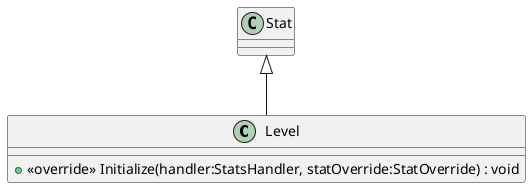 @startuml
class Level {
    + <<override>> Initialize(handler:StatsHandler, statOverride:StatOverride) : void
}
Stat <|-- Level
@enduml
